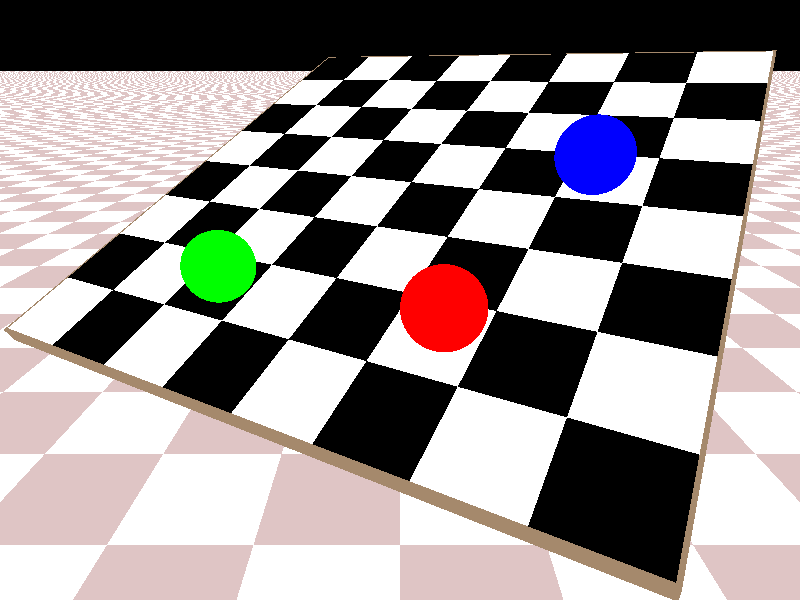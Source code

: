 

#include "colors.inc"



#declare Camera_0 = camera {angle 70
                            location  <0.0 , 1.0 ,-2.0>
                            right     x*image_width/image_height
                            look_at   <0.0 , 0.2 , 0.0>}
camera{Camera_0}     


light_source{<-1500,2500,-2500> color White}

plane {
    y, -2
    pigment {checker Pink, White}
}
sphere {
    <0.1 , 0.5 ,-0.8>, 0.1
    pigment { Red }
    finish {
      ambient 0.1
      diffuse 1
      phong 0.1
      phong_size 10
     }

}

sphere {
    <-0.5 , 0.5 ,-0.5>, 0.1
    pigment { Green }
    finish {
          ambient 1
          diffuse 1
          phong .8
          phong_size 60
        }
    
}

 sphere {
    <0.5 , 0.8 ,-0.5>, 0.1
    pigment { Blue }
    finish {
        ambient 0
        diffuse 0.5
        phong 1
        phong_size 100
        }
    
}

#declare Chessboard = 
union{
box { <-1.01, 0.00, -1.01>,< 1.01, 0.049, 1.01>   
      texture{ pigment{ color rgb< 0.75, 0.5, 0.30>*0.5 }   
             }
    }
box { <-1.00, 0.00, -1.00>,< 1.00, 0.05, 1.00>   
      texture{ pigment{ checker color rgb<1,1,1> color rgb<0,0,0> }   
               scale 0.25 
             }
    } 
} 


object{ Chessboard
        scale 1 
        rotate<-25,30,0> 
        translate<0.05,0.6,0> 
      }





